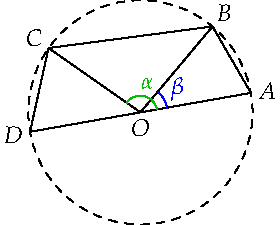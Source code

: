 settings.tex="pdflatex";

texpreamble("\usepackage{amsmath}
\usepackage{amsthm,amssymb}
\usepackage{mathpazo}
\usepackage[svgnames]{xcolor}
");
import graph;

size(140);

pair A=dir(10);
pair B=dir(50);
pair C=dir(145);
pair D=dir(190);

pair O=(0,0);

draw(unitcircle,dashed);

draw(A--B--C--D--cycle);
draw(A--O--C);
draw(B--O);

label("$A$",A,A);
label("$B$",B,B);
label("$C$",C,C);
label("$D$",D,D);
label("$O$",O,S);

draw("$\beta$",arc(O,0.24*dir(A),0.24*dir(B)),blue);
draw("$\alpha$",arc(O,0.15*dir(A),0.15*dir(C)),heavygreen);